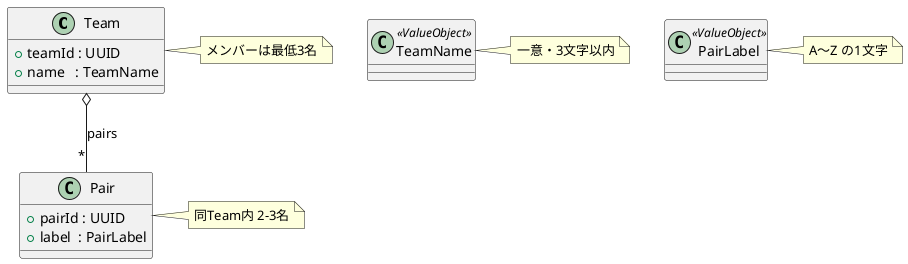 @startuml TeamAggregate

class Team {
  + teamId : UUID
  + name   : TeamName
}
note right of Team
  メンバーは最低3名
end note

class Pair {
  + pairId : UUID
  + label  : PairLabel
}
note right of Pair
  同Team内 2–3名
end note

'── Team集約専用のVO ─────────────────────────
class TeamName <<ValueObject>>
note right of TeamName
  一意・3文字以内
end note

class PairLabel <<ValueObject>>
note right of PairLabel
  A〜Z の1文字
end note

Team o-- "*" Pair : pairs

@enduml